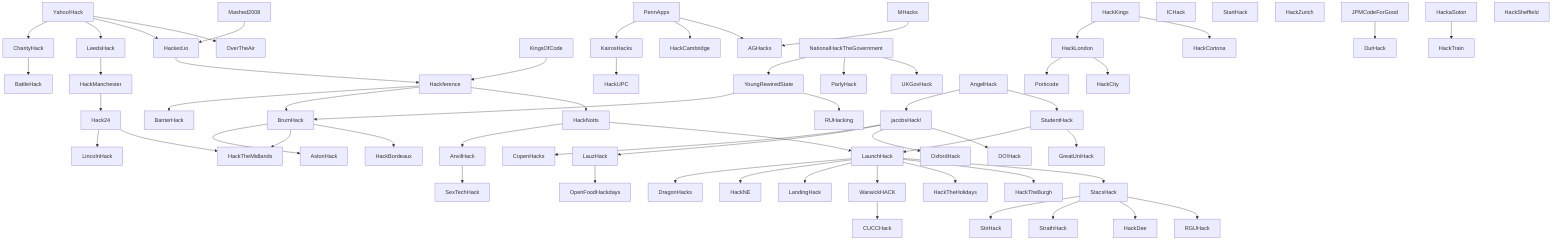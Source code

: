 graph TD;
    Yahoo!Hack-->CharityHack;
    Yahoo!Hack-->LeedsHack;
    Yahoo!Hack-->Hacked.io;
    Yahoo!Hack-->OverTheAir;
    Mashed2008-->Hacked.io;
    CharityHack-->BattleHack;
    Hacked.io-->Hackference;
    KingsOfCode-->Hackference
    LeedsHack-->HackManchester;
    HackManchester-->Hack24;
    Hack24-->LincolnHack;
    Hack24-->HackTheMidlands;
    Hackference-->BanterHack;
    Hackference-->BrumHack;
    Hackference-->HackNotts;
    HackNotts-->AnvilHack;
    AnvilHack-->SexTechHack;
    HackNotts-->LaunchHack;
    StudentHack-->LaunchHack;
    LaunchHack-->DragonHacks;
    LaunchHack-->HackNE;
    LaunchHack-->LandingHack;
    LaunchHack-->WarwickHACK;
    WarwickHACK-->CUCCHack;
    LaunchHack-->HackTheHolidays;
    LaunchHack-->HackTheBurgh;
    LaunchHack-->StacsHack;
    StacsHack-->StirHack;
    StacsHack-->StrathHack;
    StacsHack-->HackDee;
    StacsHack-->RGUHack;
    PennApps-->KairosHacks;
    KairosHacks-->HackUPC;
    PennApps-->HackCambridge;
    PennApps-->AGHacks;
    MHacks-->AGHacks;
    NationalHackTheGovernment-->YoungRewiredState;
    YoungRewiredState-->BrumHack;
    YoungRewiredState-->RUHacking;
    BrumHack-->AstonHack;
    BrumHack-->HackTheMidlands;
    BrumHack-->HackBordeaux;
    NationalHackTheGovernment-->ParlyHack;
    NationalHackTheGovernment-->UKGovHack;
    AngelHack-->jacobsHack!;
    AngelHack-->StudentHack;
    jacobsHack!-->CopenHacks;
    jacobsHack!-->LauzHack;
    LauzHack-->OpenFoodHackdays;
    jacobsHack!-->OxfordHack;
    jacobsHack!-->DO!Hack;
    StudentHack-->GreatUniHack;
    HackKings-->HackLondon;
    HackKings-->HackCortona;
    HackLondon-->Porticode;
    HackLondon-->HackCity;
    ICHack;
    StartHack;
    HackZurich;
    JPMCodeForGood-->DurHack;
    HackaSoton-->HackTrain;
    HackSheffield;